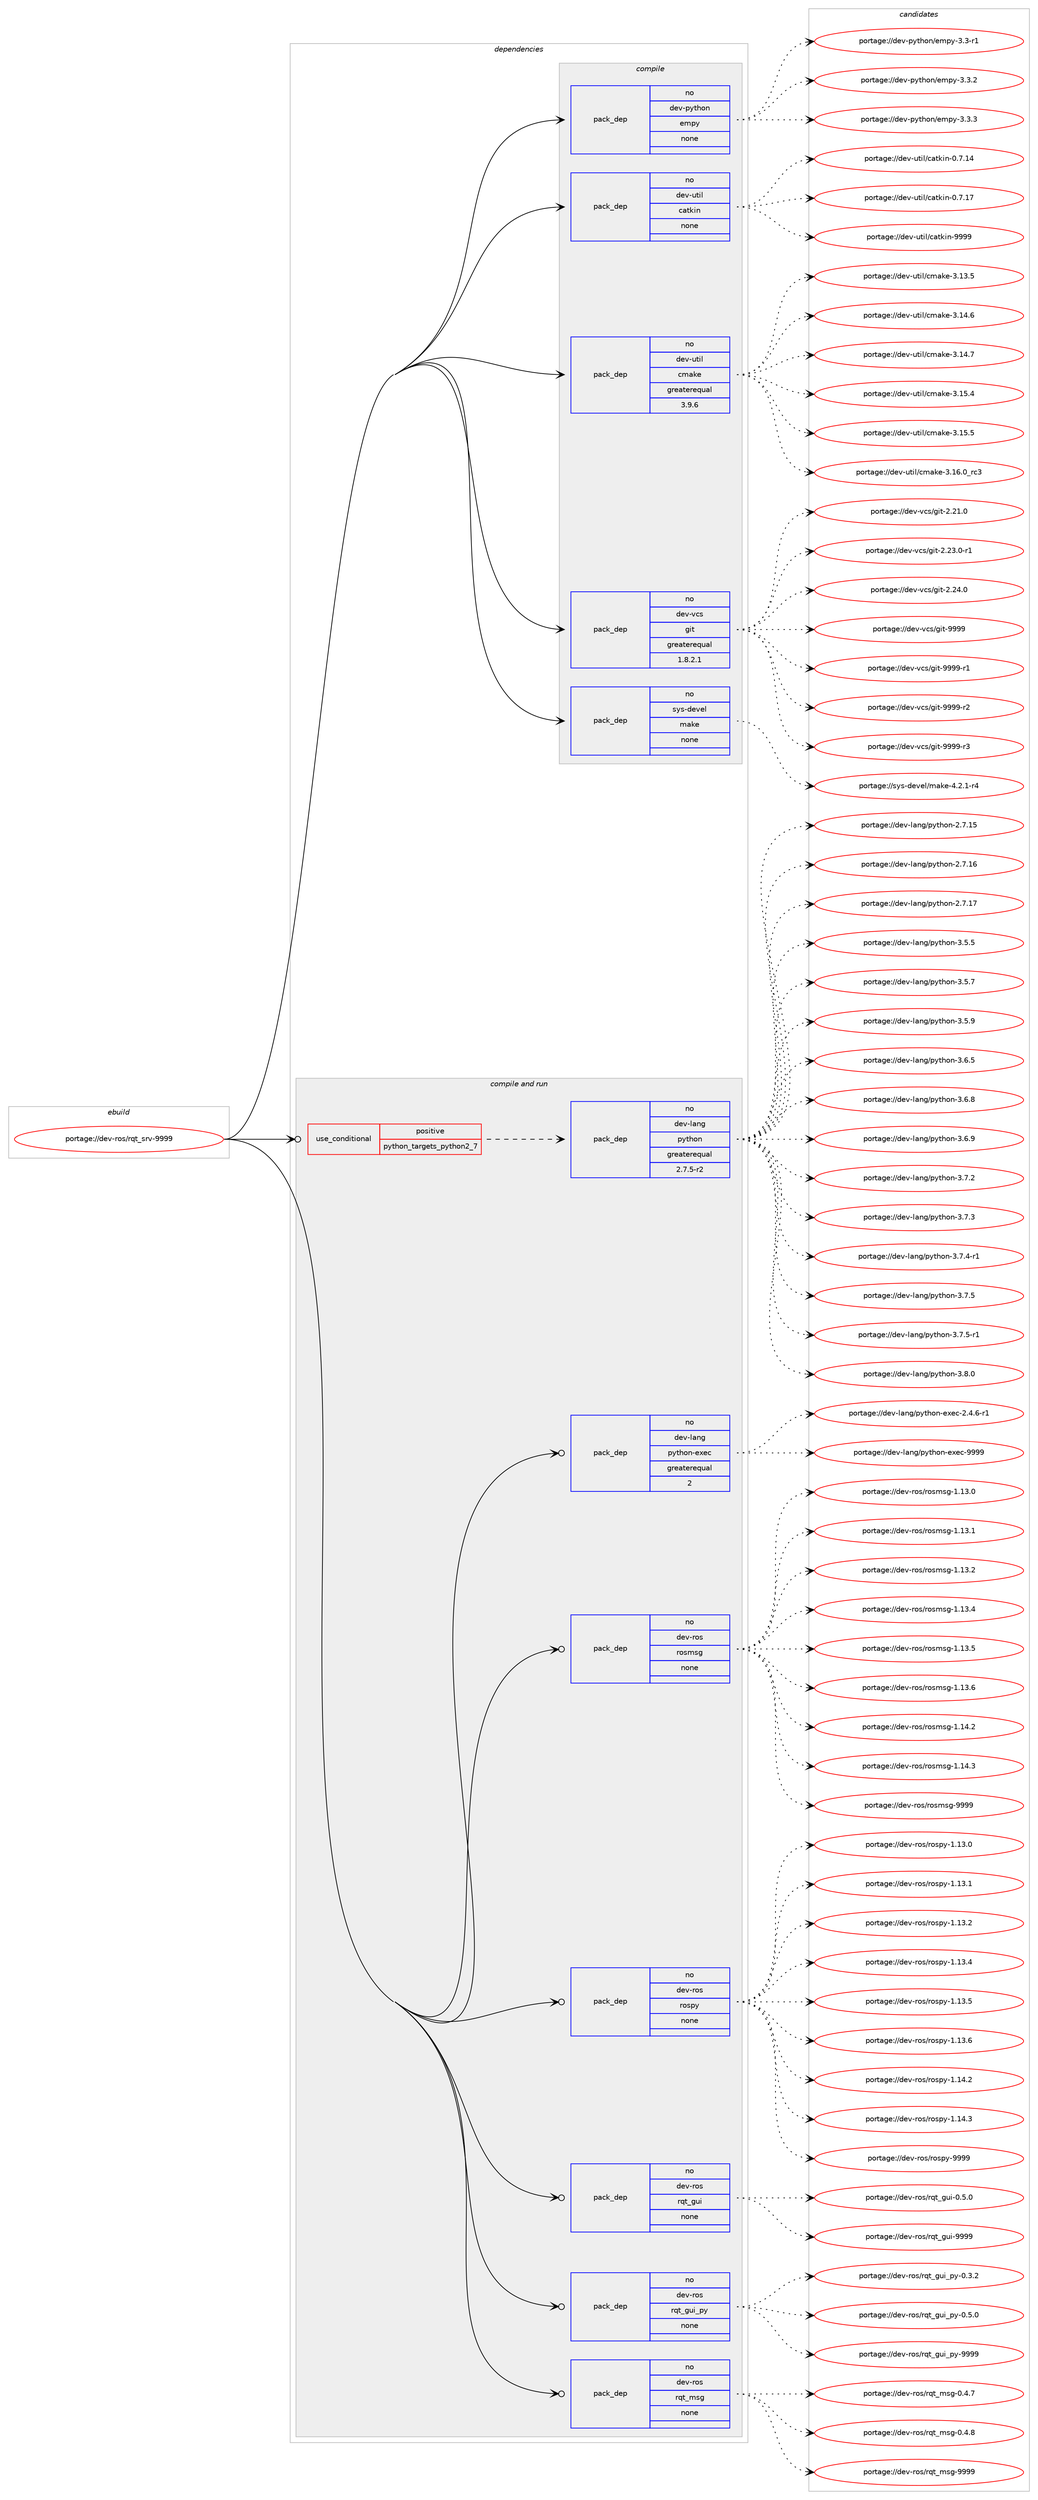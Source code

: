 digraph prolog {

# *************
# Graph options
# *************

newrank=true;
concentrate=true;
compound=true;
graph [rankdir=LR,fontname=Helvetica,fontsize=10,ranksep=1.5];#, ranksep=2.5, nodesep=0.2];
edge  [arrowhead=vee];
node  [fontname=Helvetica,fontsize=10];

# **********
# The ebuild
# **********

subgraph cluster_leftcol {
color=gray;
rank=same;
label=<<i>ebuild</i>>;
id [label="portage://dev-ros/rqt_srv-9999", color=red, width=4, href="../dev-ros/rqt_srv-9999.svg"];
}

# ****************
# The dependencies
# ****************

subgraph cluster_midcol {
color=gray;
label=<<i>dependencies</i>>;
subgraph cluster_compile {
fillcolor="#eeeeee";
style=filled;
label=<<i>compile</i>>;
subgraph pack153344 {
dependency201418 [label=<<TABLE BORDER="0" CELLBORDER="1" CELLSPACING="0" CELLPADDING="4" WIDTH="220"><TR><TD ROWSPAN="6" CELLPADDING="30">pack_dep</TD></TR><TR><TD WIDTH="110">no</TD></TR><TR><TD>dev-python</TD></TR><TR><TD>empy</TD></TR><TR><TD>none</TD></TR><TR><TD></TD></TR></TABLE>>, shape=none, color=blue];
}
id:e -> dependency201418:w [weight=20,style="solid",arrowhead="vee"];
subgraph pack153345 {
dependency201419 [label=<<TABLE BORDER="0" CELLBORDER="1" CELLSPACING="0" CELLPADDING="4" WIDTH="220"><TR><TD ROWSPAN="6" CELLPADDING="30">pack_dep</TD></TR><TR><TD WIDTH="110">no</TD></TR><TR><TD>dev-util</TD></TR><TR><TD>catkin</TD></TR><TR><TD>none</TD></TR><TR><TD></TD></TR></TABLE>>, shape=none, color=blue];
}
id:e -> dependency201419:w [weight=20,style="solid",arrowhead="vee"];
subgraph pack153346 {
dependency201420 [label=<<TABLE BORDER="0" CELLBORDER="1" CELLSPACING="0" CELLPADDING="4" WIDTH="220"><TR><TD ROWSPAN="6" CELLPADDING="30">pack_dep</TD></TR><TR><TD WIDTH="110">no</TD></TR><TR><TD>dev-util</TD></TR><TR><TD>cmake</TD></TR><TR><TD>greaterequal</TD></TR><TR><TD>3.9.6</TD></TR></TABLE>>, shape=none, color=blue];
}
id:e -> dependency201420:w [weight=20,style="solid",arrowhead="vee"];
subgraph pack153347 {
dependency201421 [label=<<TABLE BORDER="0" CELLBORDER="1" CELLSPACING="0" CELLPADDING="4" WIDTH="220"><TR><TD ROWSPAN="6" CELLPADDING="30">pack_dep</TD></TR><TR><TD WIDTH="110">no</TD></TR><TR><TD>dev-vcs</TD></TR><TR><TD>git</TD></TR><TR><TD>greaterequal</TD></TR><TR><TD>1.8.2.1</TD></TR></TABLE>>, shape=none, color=blue];
}
id:e -> dependency201421:w [weight=20,style="solid",arrowhead="vee"];
subgraph pack153348 {
dependency201422 [label=<<TABLE BORDER="0" CELLBORDER="1" CELLSPACING="0" CELLPADDING="4" WIDTH="220"><TR><TD ROWSPAN="6" CELLPADDING="30">pack_dep</TD></TR><TR><TD WIDTH="110">no</TD></TR><TR><TD>sys-devel</TD></TR><TR><TD>make</TD></TR><TR><TD>none</TD></TR><TR><TD></TD></TR></TABLE>>, shape=none, color=blue];
}
id:e -> dependency201422:w [weight=20,style="solid",arrowhead="vee"];
}
subgraph cluster_compileandrun {
fillcolor="#eeeeee";
style=filled;
label=<<i>compile and run</i>>;
subgraph cond44646 {
dependency201423 [label=<<TABLE BORDER="0" CELLBORDER="1" CELLSPACING="0" CELLPADDING="4"><TR><TD ROWSPAN="3" CELLPADDING="10">use_conditional</TD></TR><TR><TD>positive</TD></TR><TR><TD>python_targets_python2_7</TD></TR></TABLE>>, shape=none, color=red];
subgraph pack153349 {
dependency201424 [label=<<TABLE BORDER="0" CELLBORDER="1" CELLSPACING="0" CELLPADDING="4" WIDTH="220"><TR><TD ROWSPAN="6" CELLPADDING="30">pack_dep</TD></TR><TR><TD WIDTH="110">no</TD></TR><TR><TD>dev-lang</TD></TR><TR><TD>python</TD></TR><TR><TD>greaterequal</TD></TR><TR><TD>2.7.5-r2</TD></TR></TABLE>>, shape=none, color=blue];
}
dependency201423:e -> dependency201424:w [weight=20,style="dashed",arrowhead="vee"];
}
id:e -> dependency201423:w [weight=20,style="solid",arrowhead="odotvee"];
subgraph pack153350 {
dependency201425 [label=<<TABLE BORDER="0" CELLBORDER="1" CELLSPACING="0" CELLPADDING="4" WIDTH="220"><TR><TD ROWSPAN="6" CELLPADDING="30">pack_dep</TD></TR><TR><TD WIDTH="110">no</TD></TR><TR><TD>dev-lang</TD></TR><TR><TD>python-exec</TD></TR><TR><TD>greaterequal</TD></TR><TR><TD>2</TD></TR></TABLE>>, shape=none, color=blue];
}
id:e -> dependency201425:w [weight=20,style="solid",arrowhead="odotvee"];
subgraph pack153351 {
dependency201426 [label=<<TABLE BORDER="0" CELLBORDER="1" CELLSPACING="0" CELLPADDING="4" WIDTH="220"><TR><TD ROWSPAN="6" CELLPADDING="30">pack_dep</TD></TR><TR><TD WIDTH="110">no</TD></TR><TR><TD>dev-ros</TD></TR><TR><TD>rosmsg</TD></TR><TR><TD>none</TD></TR><TR><TD></TD></TR></TABLE>>, shape=none, color=blue];
}
id:e -> dependency201426:w [weight=20,style="solid",arrowhead="odotvee"];
subgraph pack153352 {
dependency201427 [label=<<TABLE BORDER="0" CELLBORDER="1" CELLSPACING="0" CELLPADDING="4" WIDTH="220"><TR><TD ROWSPAN="6" CELLPADDING="30">pack_dep</TD></TR><TR><TD WIDTH="110">no</TD></TR><TR><TD>dev-ros</TD></TR><TR><TD>rospy</TD></TR><TR><TD>none</TD></TR><TR><TD></TD></TR></TABLE>>, shape=none, color=blue];
}
id:e -> dependency201427:w [weight=20,style="solid",arrowhead="odotvee"];
subgraph pack153353 {
dependency201428 [label=<<TABLE BORDER="0" CELLBORDER="1" CELLSPACING="0" CELLPADDING="4" WIDTH="220"><TR><TD ROWSPAN="6" CELLPADDING="30">pack_dep</TD></TR><TR><TD WIDTH="110">no</TD></TR><TR><TD>dev-ros</TD></TR><TR><TD>rqt_gui</TD></TR><TR><TD>none</TD></TR><TR><TD></TD></TR></TABLE>>, shape=none, color=blue];
}
id:e -> dependency201428:w [weight=20,style="solid",arrowhead="odotvee"];
subgraph pack153354 {
dependency201429 [label=<<TABLE BORDER="0" CELLBORDER="1" CELLSPACING="0" CELLPADDING="4" WIDTH="220"><TR><TD ROWSPAN="6" CELLPADDING="30">pack_dep</TD></TR><TR><TD WIDTH="110">no</TD></TR><TR><TD>dev-ros</TD></TR><TR><TD>rqt_gui_py</TD></TR><TR><TD>none</TD></TR><TR><TD></TD></TR></TABLE>>, shape=none, color=blue];
}
id:e -> dependency201429:w [weight=20,style="solid",arrowhead="odotvee"];
subgraph pack153355 {
dependency201430 [label=<<TABLE BORDER="0" CELLBORDER="1" CELLSPACING="0" CELLPADDING="4" WIDTH="220"><TR><TD ROWSPAN="6" CELLPADDING="30">pack_dep</TD></TR><TR><TD WIDTH="110">no</TD></TR><TR><TD>dev-ros</TD></TR><TR><TD>rqt_msg</TD></TR><TR><TD>none</TD></TR><TR><TD></TD></TR></TABLE>>, shape=none, color=blue];
}
id:e -> dependency201430:w [weight=20,style="solid",arrowhead="odotvee"];
}
subgraph cluster_run {
fillcolor="#eeeeee";
style=filled;
label=<<i>run</i>>;
}
}

# **************
# The candidates
# **************

subgraph cluster_choices {
rank=same;
color=gray;
label=<<i>candidates</i>>;

subgraph choice153344 {
color=black;
nodesep=1;
choiceportage1001011184511212111610411111047101109112121455146514511449 [label="portage://dev-python/empy-3.3-r1", color=red, width=4,href="../dev-python/empy-3.3-r1.svg"];
choiceportage1001011184511212111610411111047101109112121455146514650 [label="portage://dev-python/empy-3.3.2", color=red, width=4,href="../dev-python/empy-3.3.2.svg"];
choiceportage1001011184511212111610411111047101109112121455146514651 [label="portage://dev-python/empy-3.3.3", color=red, width=4,href="../dev-python/empy-3.3.3.svg"];
dependency201418:e -> choiceportage1001011184511212111610411111047101109112121455146514511449:w [style=dotted,weight="100"];
dependency201418:e -> choiceportage1001011184511212111610411111047101109112121455146514650:w [style=dotted,weight="100"];
dependency201418:e -> choiceportage1001011184511212111610411111047101109112121455146514651:w [style=dotted,weight="100"];
}
subgraph choice153345 {
color=black;
nodesep=1;
choiceportage1001011184511711610510847999711610710511045484655464952 [label="portage://dev-util/catkin-0.7.14", color=red, width=4,href="../dev-util/catkin-0.7.14.svg"];
choiceportage1001011184511711610510847999711610710511045484655464955 [label="portage://dev-util/catkin-0.7.17", color=red, width=4,href="../dev-util/catkin-0.7.17.svg"];
choiceportage100101118451171161051084799971161071051104557575757 [label="portage://dev-util/catkin-9999", color=red, width=4,href="../dev-util/catkin-9999.svg"];
dependency201419:e -> choiceportage1001011184511711610510847999711610710511045484655464952:w [style=dotted,weight="100"];
dependency201419:e -> choiceportage1001011184511711610510847999711610710511045484655464955:w [style=dotted,weight="100"];
dependency201419:e -> choiceportage100101118451171161051084799971161071051104557575757:w [style=dotted,weight="100"];
}
subgraph choice153346 {
color=black;
nodesep=1;
choiceportage1001011184511711610510847991099710710145514649514653 [label="portage://dev-util/cmake-3.13.5", color=red, width=4,href="../dev-util/cmake-3.13.5.svg"];
choiceportage1001011184511711610510847991099710710145514649524654 [label="portage://dev-util/cmake-3.14.6", color=red, width=4,href="../dev-util/cmake-3.14.6.svg"];
choiceportage1001011184511711610510847991099710710145514649524655 [label="portage://dev-util/cmake-3.14.7", color=red, width=4,href="../dev-util/cmake-3.14.7.svg"];
choiceportage1001011184511711610510847991099710710145514649534652 [label="portage://dev-util/cmake-3.15.4", color=red, width=4,href="../dev-util/cmake-3.15.4.svg"];
choiceportage1001011184511711610510847991099710710145514649534653 [label="portage://dev-util/cmake-3.15.5", color=red, width=4,href="../dev-util/cmake-3.15.5.svg"];
choiceportage1001011184511711610510847991099710710145514649544648951149951 [label="portage://dev-util/cmake-3.16.0_rc3", color=red, width=4,href="../dev-util/cmake-3.16.0_rc3.svg"];
dependency201420:e -> choiceportage1001011184511711610510847991099710710145514649514653:w [style=dotted,weight="100"];
dependency201420:e -> choiceportage1001011184511711610510847991099710710145514649524654:w [style=dotted,weight="100"];
dependency201420:e -> choiceportage1001011184511711610510847991099710710145514649524655:w [style=dotted,weight="100"];
dependency201420:e -> choiceportage1001011184511711610510847991099710710145514649534652:w [style=dotted,weight="100"];
dependency201420:e -> choiceportage1001011184511711610510847991099710710145514649534653:w [style=dotted,weight="100"];
dependency201420:e -> choiceportage1001011184511711610510847991099710710145514649544648951149951:w [style=dotted,weight="100"];
}
subgraph choice153347 {
color=black;
nodesep=1;
choiceportage10010111845118991154710310511645504650494648 [label="portage://dev-vcs/git-2.21.0", color=red, width=4,href="../dev-vcs/git-2.21.0.svg"];
choiceportage100101118451189911547103105116455046505146484511449 [label="portage://dev-vcs/git-2.23.0-r1", color=red, width=4,href="../dev-vcs/git-2.23.0-r1.svg"];
choiceportage10010111845118991154710310511645504650524648 [label="portage://dev-vcs/git-2.24.0", color=red, width=4,href="../dev-vcs/git-2.24.0.svg"];
choiceportage1001011184511899115471031051164557575757 [label="portage://dev-vcs/git-9999", color=red, width=4,href="../dev-vcs/git-9999.svg"];
choiceportage10010111845118991154710310511645575757574511449 [label="portage://dev-vcs/git-9999-r1", color=red, width=4,href="../dev-vcs/git-9999-r1.svg"];
choiceportage10010111845118991154710310511645575757574511450 [label="portage://dev-vcs/git-9999-r2", color=red, width=4,href="../dev-vcs/git-9999-r2.svg"];
choiceportage10010111845118991154710310511645575757574511451 [label="portage://dev-vcs/git-9999-r3", color=red, width=4,href="../dev-vcs/git-9999-r3.svg"];
dependency201421:e -> choiceportage10010111845118991154710310511645504650494648:w [style=dotted,weight="100"];
dependency201421:e -> choiceportage100101118451189911547103105116455046505146484511449:w [style=dotted,weight="100"];
dependency201421:e -> choiceportage10010111845118991154710310511645504650524648:w [style=dotted,weight="100"];
dependency201421:e -> choiceportage1001011184511899115471031051164557575757:w [style=dotted,weight="100"];
dependency201421:e -> choiceportage10010111845118991154710310511645575757574511449:w [style=dotted,weight="100"];
dependency201421:e -> choiceportage10010111845118991154710310511645575757574511450:w [style=dotted,weight="100"];
dependency201421:e -> choiceportage10010111845118991154710310511645575757574511451:w [style=dotted,weight="100"];
}
subgraph choice153348 {
color=black;
nodesep=1;
choiceportage1151211154510010111810110847109971071014552465046494511452 [label="portage://sys-devel/make-4.2.1-r4", color=red, width=4,href="../sys-devel/make-4.2.1-r4.svg"];
dependency201422:e -> choiceportage1151211154510010111810110847109971071014552465046494511452:w [style=dotted,weight="100"];
}
subgraph choice153349 {
color=black;
nodesep=1;
choiceportage10010111845108971101034711212111610411111045504655464953 [label="portage://dev-lang/python-2.7.15", color=red, width=4,href="../dev-lang/python-2.7.15.svg"];
choiceportage10010111845108971101034711212111610411111045504655464954 [label="portage://dev-lang/python-2.7.16", color=red, width=4,href="../dev-lang/python-2.7.16.svg"];
choiceportage10010111845108971101034711212111610411111045504655464955 [label="portage://dev-lang/python-2.7.17", color=red, width=4,href="../dev-lang/python-2.7.17.svg"];
choiceportage100101118451089711010347112121116104111110455146534653 [label="portage://dev-lang/python-3.5.5", color=red, width=4,href="../dev-lang/python-3.5.5.svg"];
choiceportage100101118451089711010347112121116104111110455146534655 [label="portage://dev-lang/python-3.5.7", color=red, width=4,href="../dev-lang/python-3.5.7.svg"];
choiceportage100101118451089711010347112121116104111110455146534657 [label="portage://dev-lang/python-3.5.9", color=red, width=4,href="../dev-lang/python-3.5.9.svg"];
choiceportage100101118451089711010347112121116104111110455146544653 [label="portage://dev-lang/python-3.6.5", color=red, width=4,href="../dev-lang/python-3.6.5.svg"];
choiceportage100101118451089711010347112121116104111110455146544656 [label="portage://dev-lang/python-3.6.8", color=red, width=4,href="../dev-lang/python-3.6.8.svg"];
choiceportage100101118451089711010347112121116104111110455146544657 [label="portage://dev-lang/python-3.6.9", color=red, width=4,href="../dev-lang/python-3.6.9.svg"];
choiceportage100101118451089711010347112121116104111110455146554650 [label="portage://dev-lang/python-3.7.2", color=red, width=4,href="../dev-lang/python-3.7.2.svg"];
choiceportage100101118451089711010347112121116104111110455146554651 [label="portage://dev-lang/python-3.7.3", color=red, width=4,href="../dev-lang/python-3.7.3.svg"];
choiceportage1001011184510897110103471121211161041111104551465546524511449 [label="portage://dev-lang/python-3.7.4-r1", color=red, width=4,href="../dev-lang/python-3.7.4-r1.svg"];
choiceportage100101118451089711010347112121116104111110455146554653 [label="portage://dev-lang/python-3.7.5", color=red, width=4,href="../dev-lang/python-3.7.5.svg"];
choiceportage1001011184510897110103471121211161041111104551465546534511449 [label="portage://dev-lang/python-3.7.5-r1", color=red, width=4,href="../dev-lang/python-3.7.5-r1.svg"];
choiceportage100101118451089711010347112121116104111110455146564648 [label="portage://dev-lang/python-3.8.0", color=red, width=4,href="../dev-lang/python-3.8.0.svg"];
dependency201424:e -> choiceportage10010111845108971101034711212111610411111045504655464953:w [style=dotted,weight="100"];
dependency201424:e -> choiceportage10010111845108971101034711212111610411111045504655464954:w [style=dotted,weight="100"];
dependency201424:e -> choiceportage10010111845108971101034711212111610411111045504655464955:w [style=dotted,weight="100"];
dependency201424:e -> choiceportage100101118451089711010347112121116104111110455146534653:w [style=dotted,weight="100"];
dependency201424:e -> choiceportage100101118451089711010347112121116104111110455146534655:w [style=dotted,weight="100"];
dependency201424:e -> choiceportage100101118451089711010347112121116104111110455146534657:w [style=dotted,weight="100"];
dependency201424:e -> choiceportage100101118451089711010347112121116104111110455146544653:w [style=dotted,weight="100"];
dependency201424:e -> choiceportage100101118451089711010347112121116104111110455146544656:w [style=dotted,weight="100"];
dependency201424:e -> choiceportage100101118451089711010347112121116104111110455146544657:w [style=dotted,weight="100"];
dependency201424:e -> choiceportage100101118451089711010347112121116104111110455146554650:w [style=dotted,weight="100"];
dependency201424:e -> choiceportage100101118451089711010347112121116104111110455146554651:w [style=dotted,weight="100"];
dependency201424:e -> choiceportage1001011184510897110103471121211161041111104551465546524511449:w [style=dotted,weight="100"];
dependency201424:e -> choiceportage100101118451089711010347112121116104111110455146554653:w [style=dotted,weight="100"];
dependency201424:e -> choiceportage1001011184510897110103471121211161041111104551465546534511449:w [style=dotted,weight="100"];
dependency201424:e -> choiceportage100101118451089711010347112121116104111110455146564648:w [style=dotted,weight="100"];
}
subgraph choice153350 {
color=black;
nodesep=1;
choiceportage10010111845108971101034711212111610411111045101120101994550465246544511449 [label="portage://dev-lang/python-exec-2.4.6-r1", color=red, width=4,href="../dev-lang/python-exec-2.4.6-r1.svg"];
choiceportage10010111845108971101034711212111610411111045101120101994557575757 [label="portage://dev-lang/python-exec-9999", color=red, width=4,href="../dev-lang/python-exec-9999.svg"];
dependency201425:e -> choiceportage10010111845108971101034711212111610411111045101120101994550465246544511449:w [style=dotted,weight="100"];
dependency201425:e -> choiceportage10010111845108971101034711212111610411111045101120101994557575757:w [style=dotted,weight="100"];
}
subgraph choice153351 {
color=black;
nodesep=1;
choiceportage100101118451141111154711411111510911510345494649514648 [label="portage://dev-ros/rosmsg-1.13.0", color=red, width=4,href="../dev-ros/rosmsg-1.13.0.svg"];
choiceportage100101118451141111154711411111510911510345494649514649 [label="portage://dev-ros/rosmsg-1.13.1", color=red, width=4,href="../dev-ros/rosmsg-1.13.1.svg"];
choiceportage100101118451141111154711411111510911510345494649514650 [label="portage://dev-ros/rosmsg-1.13.2", color=red, width=4,href="../dev-ros/rosmsg-1.13.2.svg"];
choiceportage100101118451141111154711411111510911510345494649514652 [label="portage://dev-ros/rosmsg-1.13.4", color=red, width=4,href="../dev-ros/rosmsg-1.13.4.svg"];
choiceportage100101118451141111154711411111510911510345494649514653 [label="portage://dev-ros/rosmsg-1.13.5", color=red, width=4,href="../dev-ros/rosmsg-1.13.5.svg"];
choiceportage100101118451141111154711411111510911510345494649514654 [label="portage://dev-ros/rosmsg-1.13.6", color=red, width=4,href="../dev-ros/rosmsg-1.13.6.svg"];
choiceportage100101118451141111154711411111510911510345494649524650 [label="portage://dev-ros/rosmsg-1.14.2", color=red, width=4,href="../dev-ros/rosmsg-1.14.2.svg"];
choiceportage100101118451141111154711411111510911510345494649524651 [label="portage://dev-ros/rosmsg-1.14.3", color=red, width=4,href="../dev-ros/rosmsg-1.14.3.svg"];
choiceportage10010111845114111115471141111151091151034557575757 [label="portage://dev-ros/rosmsg-9999", color=red, width=4,href="../dev-ros/rosmsg-9999.svg"];
dependency201426:e -> choiceportage100101118451141111154711411111510911510345494649514648:w [style=dotted,weight="100"];
dependency201426:e -> choiceportage100101118451141111154711411111510911510345494649514649:w [style=dotted,weight="100"];
dependency201426:e -> choiceportage100101118451141111154711411111510911510345494649514650:w [style=dotted,weight="100"];
dependency201426:e -> choiceportage100101118451141111154711411111510911510345494649514652:w [style=dotted,weight="100"];
dependency201426:e -> choiceportage100101118451141111154711411111510911510345494649514653:w [style=dotted,weight="100"];
dependency201426:e -> choiceportage100101118451141111154711411111510911510345494649514654:w [style=dotted,weight="100"];
dependency201426:e -> choiceportage100101118451141111154711411111510911510345494649524650:w [style=dotted,weight="100"];
dependency201426:e -> choiceportage100101118451141111154711411111510911510345494649524651:w [style=dotted,weight="100"];
dependency201426:e -> choiceportage10010111845114111115471141111151091151034557575757:w [style=dotted,weight="100"];
}
subgraph choice153352 {
color=black;
nodesep=1;
choiceportage100101118451141111154711411111511212145494649514648 [label="portage://dev-ros/rospy-1.13.0", color=red, width=4,href="../dev-ros/rospy-1.13.0.svg"];
choiceportage100101118451141111154711411111511212145494649514649 [label="portage://dev-ros/rospy-1.13.1", color=red, width=4,href="../dev-ros/rospy-1.13.1.svg"];
choiceportage100101118451141111154711411111511212145494649514650 [label="portage://dev-ros/rospy-1.13.2", color=red, width=4,href="../dev-ros/rospy-1.13.2.svg"];
choiceportage100101118451141111154711411111511212145494649514652 [label="portage://dev-ros/rospy-1.13.4", color=red, width=4,href="../dev-ros/rospy-1.13.4.svg"];
choiceportage100101118451141111154711411111511212145494649514653 [label="portage://dev-ros/rospy-1.13.5", color=red, width=4,href="../dev-ros/rospy-1.13.5.svg"];
choiceportage100101118451141111154711411111511212145494649514654 [label="portage://dev-ros/rospy-1.13.6", color=red, width=4,href="../dev-ros/rospy-1.13.6.svg"];
choiceportage100101118451141111154711411111511212145494649524650 [label="portage://dev-ros/rospy-1.14.2", color=red, width=4,href="../dev-ros/rospy-1.14.2.svg"];
choiceportage100101118451141111154711411111511212145494649524651 [label="portage://dev-ros/rospy-1.14.3", color=red, width=4,href="../dev-ros/rospy-1.14.3.svg"];
choiceportage10010111845114111115471141111151121214557575757 [label="portage://dev-ros/rospy-9999", color=red, width=4,href="../dev-ros/rospy-9999.svg"];
dependency201427:e -> choiceportage100101118451141111154711411111511212145494649514648:w [style=dotted,weight="100"];
dependency201427:e -> choiceportage100101118451141111154711411111511212145494649514649:w [style=dotted,weight="100"];
dependency201427:e -> choiceportage100101118451141111154711411111511212145494649514650:w [style=dotted,weight="100"];
dependency201427:e -> choiceportage100101118451141111154711411111511212145494649514652:w [style=dotted,weight="100"];
dependency201427:e -> choiceportage100101118451141111154711411111511212145494649514653:w [style=dotted,weight="100"];
dependency201427:e -> choiceportage100101118451141111154711411111511212145494649514654:w [style=dotted,weight="100"];
dependency201427:e -> choiceportage100101118451141111154711411111511212145494649524650:w [style=dotted,weight="100"];
dependency201427:e -> choiceportage100101118451141111154711411111511212145494649524651:w [style=dotted,weight="100"];
dependency201427:e -> choiceportage10010111845114111115471141111151121214557575757:w [style=dotted,weight="100"];
}
subgraph choice153353 {
color=black;
nodesep=1;
choiceportage100101118451141111154711411311695103117105454846534648 [label="portage://dev-ros/rqt_gui-0.5.0", color=red, width=4,href="../dev-ros/rqt_gui-0.5.0.svg"];
choiceportage1001011184511411111547114113116951031171054557575757 [label="portage://dev-ros/rqt_gui-9999", color=red, width=4,href="../dev-ros/rqt_gui-9999.svg"];
dependency201428:e -> choiceportage100101118451141111154711411311695103117105454846534648:w [style=dotted,weight="100"];
dependency201428:e -> choiceportage1001011184511411111547114113116951031171054557575757:w [style=dotted,weight="100"];
}
subgraph choice153354 {
color=black;
nodesep=1;
choiceportage10010111845114111115471141131169510311710595112121454846514650 [label="portage://dev-ros/rqt_gui_py-0.3.2", color=red, width=4,href="../dev-ros/rqt_gui_py-0.3.2.svg"];
choiceportage10010111845114111115471141131169510311710595112121454846534648 [label="portage://dev-ros/rqt_gui_py-0.5.0", color=red, width=4,href="../dev-ros/rqt_gui_py-0.5.0.svg"];
choiceportage100101118451141111154711411311695103117105951121214557575757 [label="portage://dev-ros/rqt_gui_py-9999", color=red, width=4,href="../dev-ros/rqt_gui_py-9999.svg"];
dependency201429:e -> choiceportage10010111845114111115471141131169510311710595112121454846514650:w [style=dotted,weight="100"];
dependency201429:e -> choiceportage10010111845114111115471141131169510311710595112121454846534648:w [style=dotted,weight="100"];
dependency201429:e -> choiceportage100101118451141111154711411311695103117105951121214557575757:w [style=dotted,weight="100"];
}
subgraph choice153355 {
color=black;
nodesep=1;
choiceportage100101118451141111154711411311695109115103454846524655 [label="portage://dev-ros/rqt_msg-0.4.7", color=red, width=4,href="../dev-ros/rqt_msg-0.4.7.svg"];
choiceportage100101118451141111154711411311695109115103454846524656 [label="portage://dev-ros/rqt_msg-0.4.8", color=red, width=4,href="../dev-ros/rqt_msg-0.4.8.svg"];
choiceportage1001011184511411111547114113116951091151034557575757 [label="portage://dev-ros/rqt_msg-9999", color=red, width=4,href="../dev-ros/rqt_msg-9999.svg"];
dependency201430:e -> choiceportage100101118451141111154711411311695109115103454846524655:w [style=dotted,weight="100"];
dependency201430:e -> choiceportage100101118451141111154711411311695109115103454846524656:w [style=dotted,weight="100"];
dependency201430:e -> choiceportage1001011184511411111547114113116951091151034557575757:w [style=dotted,weight="100"];
}
}

}
